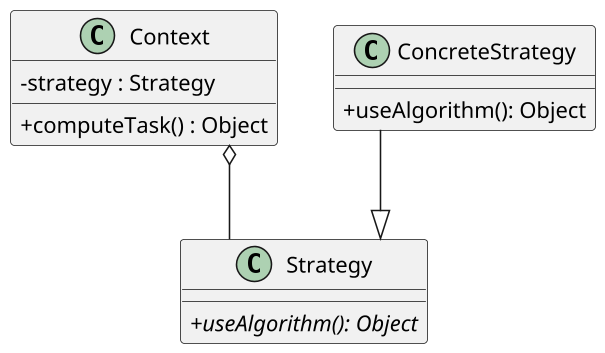 @startuml

skinparam classAttributeIconSize 0
skinparam linetype ortho
skinparam defaultTextAlignment center
skinparam dpi 150
' up to down direction

class Context {
    - strategy : Strategy
    + computeTask() : Object
}

class Strategy {
  {abstract} + useAlgorithm(): Object
}

class ConcreteStrategy {
  + useAlgorithm(): Object
}

ConcreteStrategy --|> Strategy
Context o-- Strategy
@enduml
